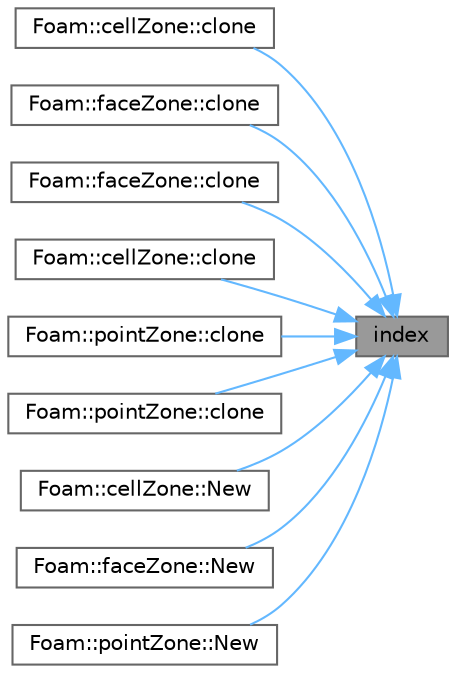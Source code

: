digraph "index"
{
 // LATEX_PDF_SIZE
  bgcolor="transparent";
  edge [fontname=Helvetica,fontsize=10,labelfontname=Helvetica,labelfontsize=10];
  node [fontname=Helvetica,fontsize=10,shape=box,height=0.2,width=0.4];
  rankdir="RL";
  Node1 [id="Node000001",label="index",height=0.2,width=0.4,color="gray40", fillcolor="grey60", style="filled", fontcolor="black",tooltip=" "];
  Node1 -> Node2 [id="edge1_Node000001_Node000002",dir="back",color="steelblue1",style="solid",tooltip=" "];
  Node2 [id="Node000002",label="Foam::cellZone::clone",height=0.2,width=0.4,color="grey40", fillcolor="white", style="filled",URL="$classFoam_1_1cellZone.html#a8205208ccbd9427c19e5dd85a315075c",tooltip=" "];
  Node1 -> Node3 [id="edge2_Node000001_Node000003",dir="back",color="steelblue1",style="solid",tooltip=" "];
  Node3 [id="Node000003",label="Foam::faceZone::clone",height=0.2,width=0.4,color="grey40", fillcolor="white", style="filled",URL="$classFoam_1_1faceZone.html#ac3c7b29c4ad5cc2ff0e13cce7fb82165",tooltip=" "];
  Node1 -> Node4 [id="edge3_Node000001_Node000004",dir="back",color="steelblue1",style="solid",tooltip=" "];
  Node4 [id="Node000004",label="Foam::faceZone::clone",height=0.2,width=0.4,color="grey40", fillcolor="white", style="filled",URL="$classFoam_1_1faceZone.html#a86aa1f33e39fdb2b44e8f7f3f4890837",tooltip=" "];
  Node1 -> Node5 [id="edge4_Node000001_Node000005",dir="back",color="steelblue1",style="solid",tooltip=" "];
  Node5 [id="Node000005",label="Foam::cellZone::clone",height=0.2,width=0.4,color="grey40", fillcolor="white", style="filled",URL="$classFoam_1_1cellZone.html#a7729b8f29be52971474d7ffd59c3ac33",tooltip=" "];
  Node1 -> Node6 [id="edge5_Node000001_Node000006",dir="back",color="steelblue1",style="solid",tooltip=" "];
  Node6 [id="Node000006",label="Foam::pointZone::clone",height=0.2,width=0.4,color="grey40", fillcolor="white", style="filled",URL="$classFoam_1_1pointZone.html#a31a5c11ac31f9dd4ec2755b24480bef4",tooltip=" "];
  Node1 -> Node7 [id="edge6_Node000001_Node000007",dir="back",color="steelblue1",style="solid",tooltip=" "];
  Node7 [id="Node000007",label="Foam::pointZone::clone",height=0.2,width=0.4,color="grey40", fillcolor="white", style="filled",URL="$classFoam_1_1pointZone.html#a989fc5c7fd0813977c5a5a319fc18ab9",tooltip=" "];
  Node1 -> Node8 [id="edge7_Node000001_Node000008",dir="back",color="steelblue1",style="solid",tooltip=" "];
  Node8 [id="Node000008",label="Foam::cellZone::New",height=0.2,width=0.4,color="grey40", fillcolor="white", style="filled",URL="$classFoam_1_1cellZone.html#a37e7ee593229a882f79db6740f2525db",tooltip=" "];
  Node1 -> Node9 [id="edge8_Node000001_Node000009",dir="back",color="steelblue1",style="solid",tooltip=" "];
  Node9 [id="Node000009",label="Foam::faceZone::New",height=0.2,width=0.4,color="grey40", fillcolor="white", style="filled",URL="$classFoam_1_1faceZone.html#ab237cbe0cdd683f5cdc271158c396bf8",tooltip=" "];
  Node1 -> Node10 [id="edge9_Node000001_Node000010",dir="back",color="steelblue1",style="solid",tooltip=" "];
  Node10 [id="Node000010",label="Foam::pointZone::New",height=0.2,width=0.4,color="grey40", fillcolor="white", style="filled",URL="$classFoam_1_1pointZone.html#ab42727ee5f7d8deef678f0b4784f74ba",tooltip=" "];
}
